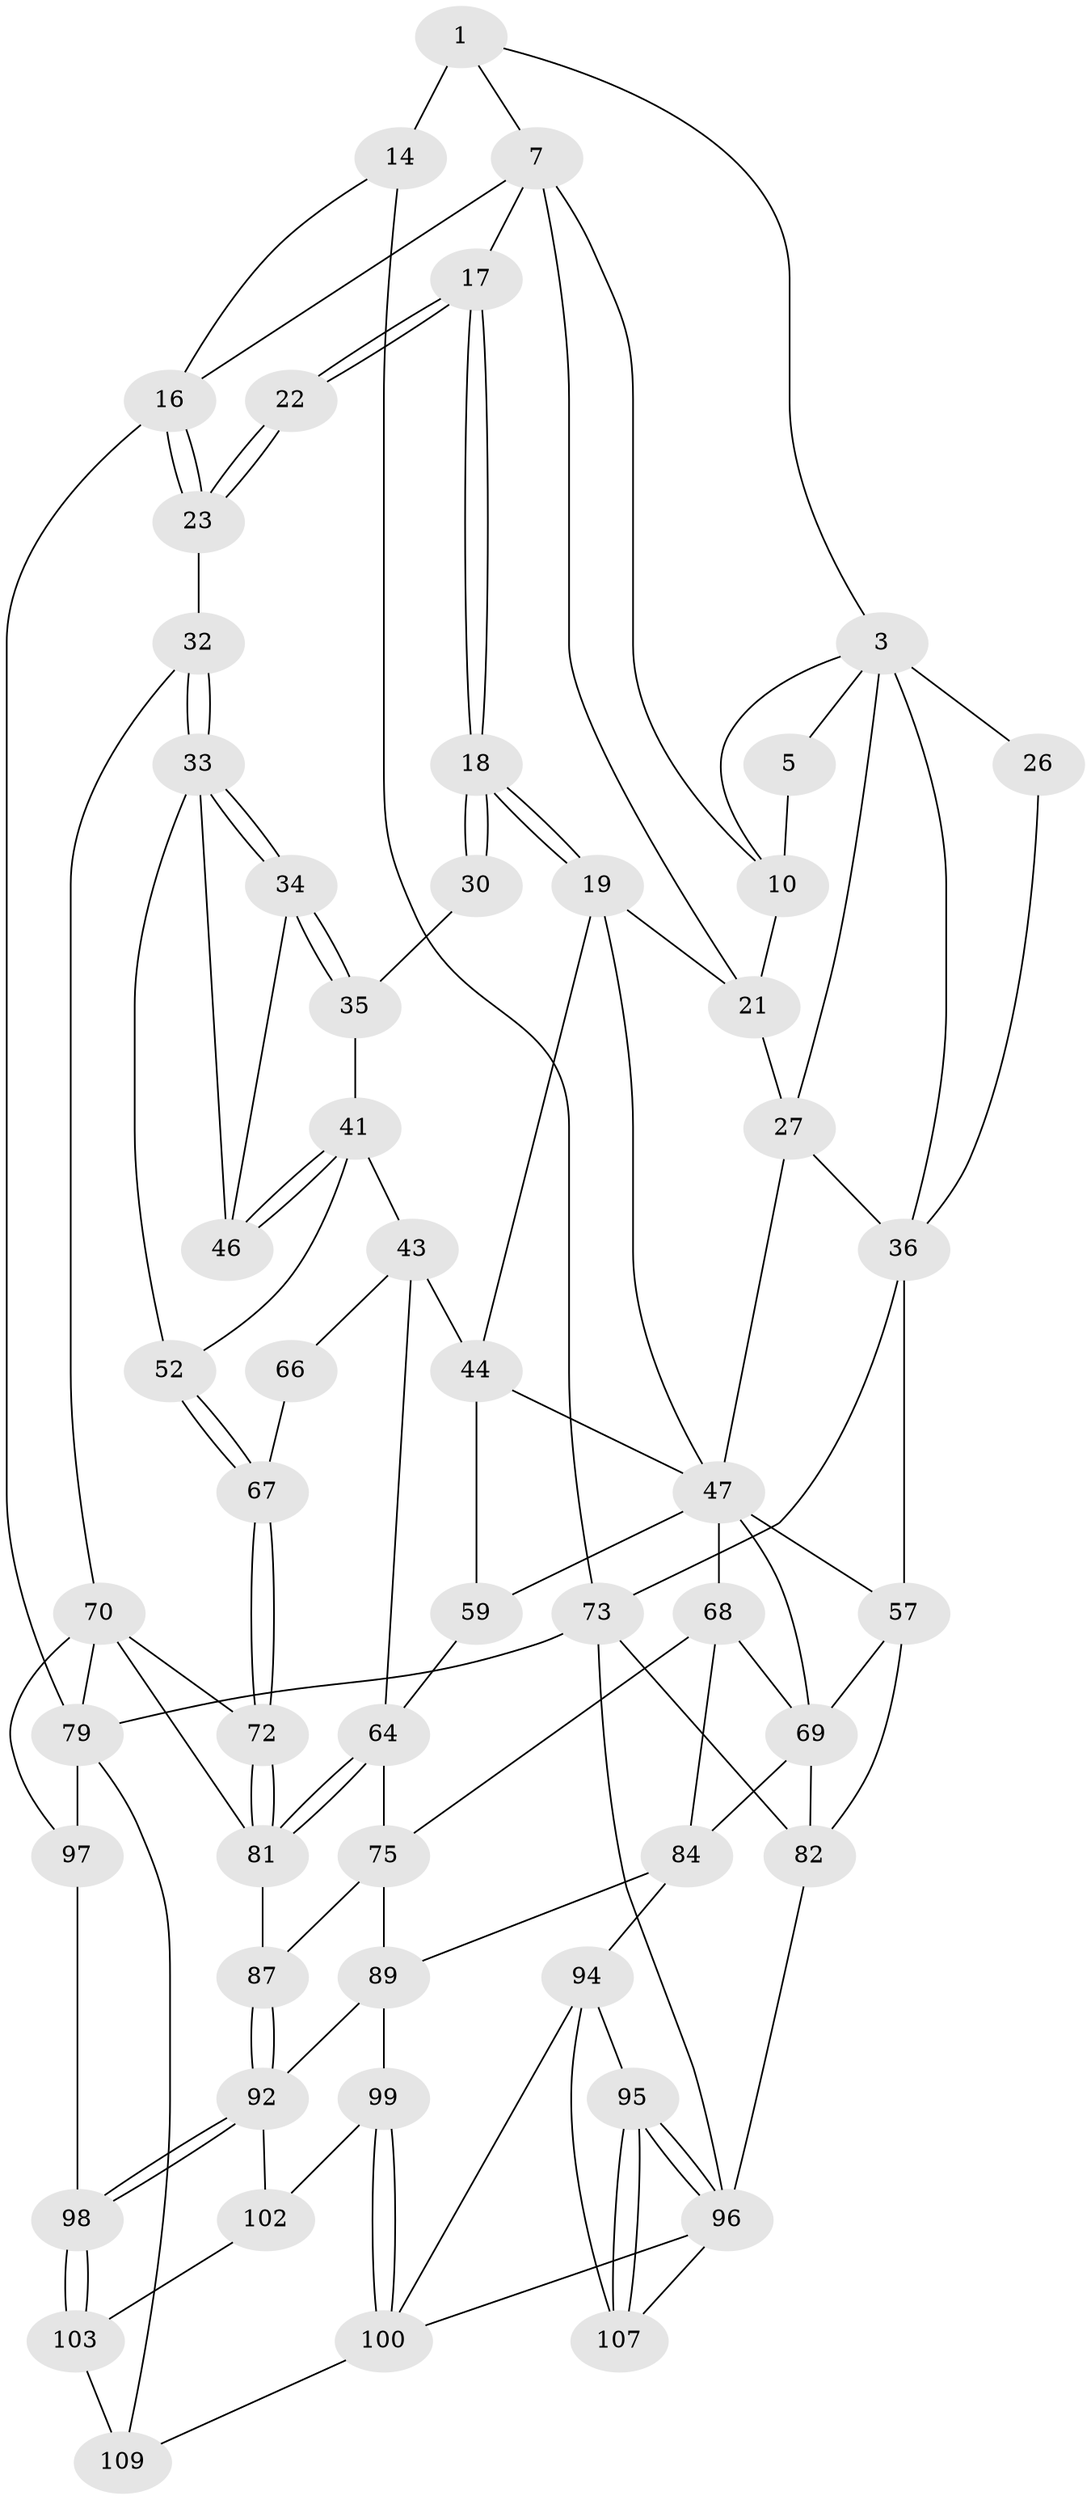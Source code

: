 // original degree distribution, {3: 0.026785714285714284, 6: 0.22321428571428573, 5: 0.5267857142857143, 4: 0.22321428571428573}
// Generated by graph-tools (version 1.1) at 2025/16/03/09/25 04:16:55]
// undirected, 56 vertices, 122 edges
graph export_dot {
graph [start="1"]
  node [color=gray90,style=filled];
  1 [pos="+0.1566882871341052+0.03546703889245166",super="+6+2"];
  3 [pos="+0+0",super="+4"];
  5 [pos="+0.15027641393851984+0.05337956170130483"];
  7 [pos="+0.4508617245127353+0",super="+8+15"];
  10 [pos="+0.16342427654537808+0.06530105444814824",super="+11"];
  14 [pos="+0+0"];
  16 [pos="+1+0"];
  17 [pos="+0.7677395481889836+0.024688394642405832"];
  18 [pos="+0.7139098146385467+0.2715807067041296"];
  19 [pos="+0.6982966127301513+0.28580372500908474",super="+20"];
  21 [pos="+0.4196803361463743+0.21431414245399474",super="+24"];
  22 [pos="+1+0.17856915322039368"];
  23 [pos="+1+0.18375885812390175"];
  26 [pos="+0+0.24237087200983898"];
  27 [pos="+0.27798855537744815+0.337204190579154",super="+28"];
  30 [pos="+0.849004736871085+0.3084453621456601",super="+31"];
  32 [pos="+1+0.3096741296806536",super="+53"];
  33 [pos="+1+0.36432547806248405",super="+50"];
  34 [pos="+0.9871894696397384+0.3608017027513809",super="+40"];
  35 [pos="+0.9577506677322348+0.34077407781601526",super="+38"];
  36 [pos="+0.03483615590413522+0.46735413934057846",super="+55+37"];
  41 [pos="+0.8758389063437093+0.4589281417671394",super="+42"];
  43 [pos="+0.7050333953133272+0.4156836992455912",super="+62"];
  44 [pos="+0.7023667659900741+0.41273320367283334",super="+45"];
  46 [pos="+0.9411680353536153+0.3973527714788744"];
  47 [pos="+0.473362380734093+0.3666296603976593",super="+48"];
  52 [pos="+0.8745225043198953+0.46952641128926687"];
  57 [pos="+0.26659801379462267+0.5131598218732343",super="+58"];
  59 [pos="+0.5424457447765967+0.4965418122304377",super="+61"];
  64 [pos="+0.7006636024191549+0.6143777403398075",super="+65"];
  66 [pos="+0.8199979775085077+0.5485636581810835"];
  67 [pos="+0.8535801397253067+0.5433693016510944"];
  68 [pos="+0.4146930809409572+0.6181899392107009",super="+76"];
  69 [pos="+0.3624810687860574+0.6044605904961428",super="+77"];
  70 [pos="+1+0.6944495890028448",super="+71"];
  72 [pos="+0.8958927817762724+0.6299494746458887"];
  73 [pos="+0+0.7845889586262949",super="+74"];
  75 [pos="+0.513451967072526+0.6420481338558414",super="+88"];
  79 [pos="+1+1",super="+80"];
  81 [pos="+0.7090375186498431+0.6743140962797934",super="+86"];
  82 [pos="+0.14254052440737205+0.7036282580966843",super="+83"];
  84 [pos="+0.39325126506439145+0.7735954060771498",super="+85"];
  87 [pos="+0.6634412744255649+0.7173158252432426"];
  89 [pos="+0.5118583521268014+0.7231678085946542",super="+90"];
  92 [pos="+0.6425796129853815+0.8069993285076613",super="+93"];
  94 [pos="+0.3226305553326085+0.8167604246616438",super="+101"];
  95 [pos="+0.1740522076109472+0.8377889638555418"];
  96 [pos="+0.11691681042465092+0.767093437303248",super="+105"];
  97 [pos="+0.8295988069363431+0.8398375671822831"];
  98 [pos="+0.783810562553914+0.9360822930144556"];
  99 [pos="+0.4523616726399828+0.8412432899403991"];
  100 [pos="+0.35526459858863674+0.9774582164825081",super="+110"];
  102 [pos="+0.5418903000267586+0.8740479553011168"];
  103 [pos="+0.7864286819177684+0.974981673735541",super="+104"];
  107 [pos="+0.1970161901521907+0.8956456070870272"];
  109 [pos="+0.43813575108770203+1",super="+112"];
  1 -- 14 [weight=2];
  1 -- 7;
  1 -- 3;
  3 -- 26 [weight=2];
  3 -- 36;
  3 -- 5;
  3 -- 10;
  3 -- 27;
  5 -- 10;
  7 -- 10 [weight=2];
  7 -- 21;
  7 -- 16;
  7 -- 17;
  10 -- 21;
  14 -- 16;
  14 -- 73;
  16 -- 23;
  16 -- 23;
  16 -- 79;
  17 -- 18;
  17 -- 18;
  17 -- 22;
  17 -- 22;
  18 -- 19;
  18 -- 19;
  18 -- 30;
  18 -- 30;
  19 -- 21;
  19 -- 47;
  19 -- 44;
  21 -- 27;
  22 -- 23;
  22 -- 23;
  23 -- 32;
  26 -- 36;
  27 -- 47;
  27 -- 36;
  30 -- 35 [weight=2];
  32 -- 33 [weight=2];
  32 -- 33;
  32 -- 70;
  33 -- 34;
  33 -- 34;
  33 -- 52;
  33 -- 46;
  34 -- 35 [weight=2];
  34 -- 35;
  34 -- 46;
  35 -- 41;
  36 -- 73;
  36 -- 57;
  41 -- 46;
  41 -- 46;
  41 -- 43;
  41 -- 52;
  43 -- 44;
  43 -- 64;
  43 -- 66 [weight=2];
  44 -- 59 [weight=2];
  44 -- 47;
  47 -- 68;
  47 -- 69;
  47 -- 57;
  47 -- 59;
  52 -- 67;
  52 -- 67;
  57 -- 82;
  57 -- 69;
  59 -- 64;
  64 -- 81;
  64 -- 81;
  64 -- 75;
  66 -- 67;
  67 -- 72;
  67 -- 72;
  68 -- 69;
  68 -- 75;
  68 -- 84;
  69 -- 82;
  69 -- 84;
  70 -- 79;
  70 -- 72;
  70 -- 97;
  70 -- 81;
  72 -- 81;
  72 -- 81;
  73 -- 79;
  73 -- 82;
  73 -- 96;
  75 -- 89;
  75 -- 87;
  79 -- 109;
  79 -- 97;
  81 -- 87;
  82 -- 96;
  84 -- 94;
  84 -- 89;
  87 -- 92;
  87 -- 92;
  89 -- 92;
  89 -- 99;
  92 -- 98;
  92 -- 98;
  92 -- 102;
  94 -- 95;
  94 -- 107;
  94 -- 100;
  95 -- 96;
  95 -- 96;
  95 -- 107;
  95 -- 107;
  96 -- 107;
  96 -- 100;
  97 -- 98;
  98 -- 103;
  98 -- 103;
  99 -- 100;
  99 -- 100;
  99 -- 102;
  100 -- 109;
  102 -- 103;
  103 -- 109 [weight=2];
}
